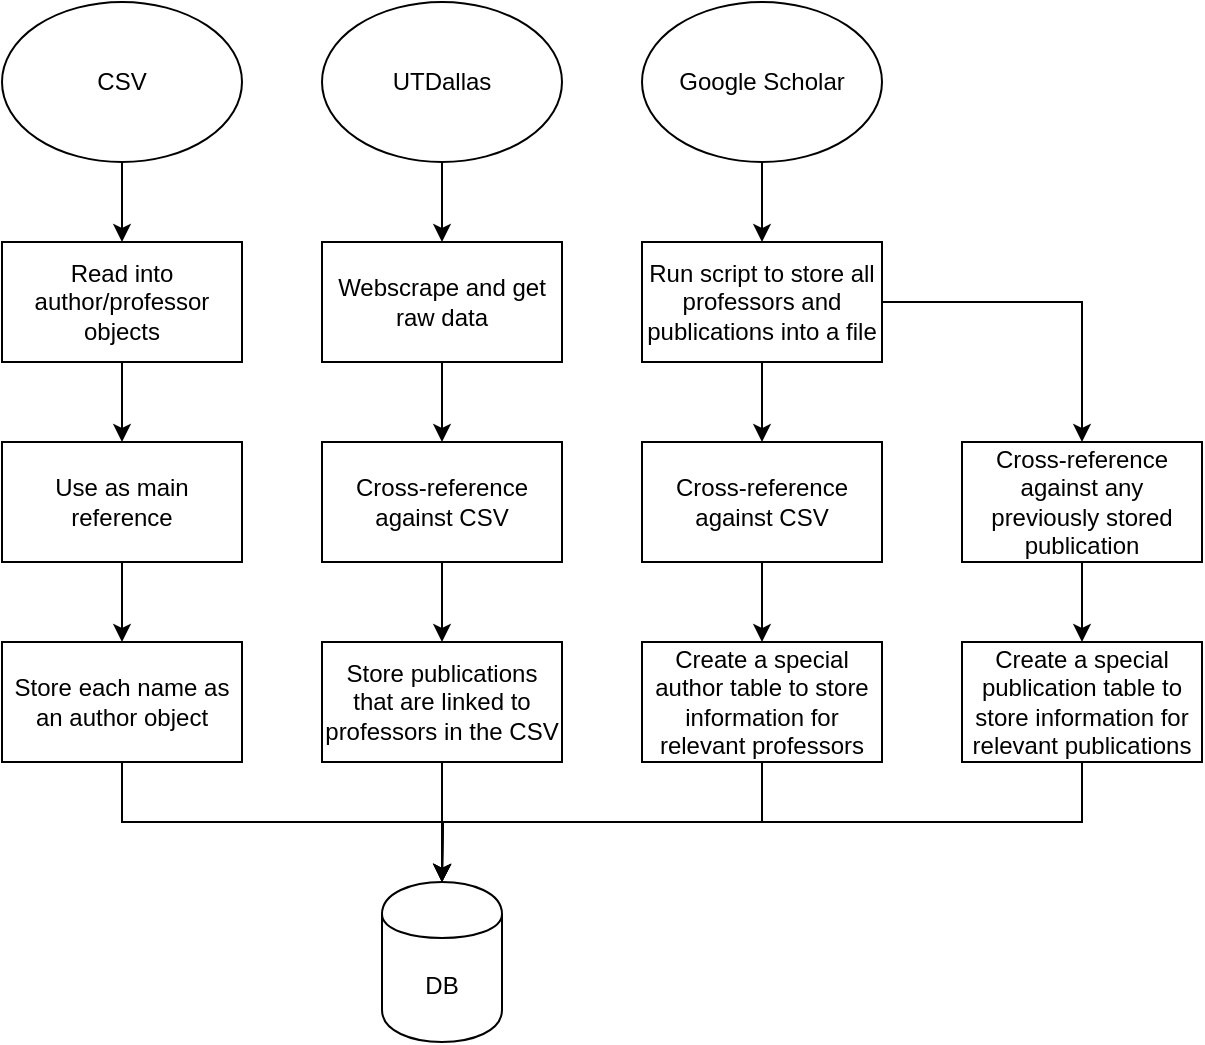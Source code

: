 <mxfile version="10.8.4" type="device"><diagram id="y7Gw1xGwuDiBALNotdx7" name="Page-1"><mxGraphModel dx="1394" dy="747" grid="1" gridSize="10" guides="1" tooltips="1" connect="1" arrows="1" fold="1" page="1" pageScale="1" pageWidth="850" pageHeight="1100" math="0" shadow="0"><root><mxCell id="0"/><mxCell id="1" parent="0"/><mxCell id="DSyhLZ08pH5_4dMyaGxu-2" value="CSV" style="ellipse;whiteSpace=wrap;html=1;" vertex="1" parent="1"><mxGeometry x="40" y="40" width="120" height="80" as="geometry"/></mxCell><mxCell id="DSyhLZ08pH5_4dMyaGxu-3" value="UTDallas" style="ellipse;whiteSpace=wrap;html=1;" vertex="1" parent="1"><mxGeometry x="200" y="40" width="120" height="80" as="geometry"/></mxCell><mxCell id="DSyhLZ08pH5_4dMyaGxu-27" style="edgeStyle=orthogonalEdgeStyle;rounded=0;orthogonalLoop=1;jettySize=auto;html=1;entryX=0.5;entryY=0;entryDx=0;entryDy=0;" edge="1" parent="1" source="DSyhLZ08pH5_4dMyaGxu-4" target="DSyhLZ08pH5_4dMyaGxu-26"><mxGeometry relative="1" as="geometry"/></mxCell><mxCell id="DSyhLZ08pH5_4dMyaGxu-4" value="Google Scholar" style="ellipse;whiteSpace=wrap;html=1;" vertex="1" parent="1"><mxGeometry x="360" y="40" width="120" height="80" as="geometry"/></mxCell><mxCell id="DSyhLZ08pH5_4dMyaGxu-6" value="" style="endArrow=classic;html=1;exitX=0.5;exitY=1;exitDx=0;exitDy=0;entryX=0.5;entryY=0;entryDx=0;entryDy=0;" edge="1" parent="1" source="DSyhLZ08pH5_4dMyaGxu-2" target="DSyhLZ08pH5_4dMyaGxu-10"><mxGeometry width="50" height="50" relative="1" as="geometry"><mxPoint x="95" y="140" as="sourcePoint"/><mxPoint x="100" y="190" as="targetPoint"/></mxGeometry></mxCell><mxCell id="DSyhLZ08pH5_4dMyaGxu-10" value="&lt;span&gt;Read into author/professor objects&lt;/span&gt;" style="rounded=0;whiteSpace=wrap;html=1;" vertex="1" parent="1"><mxGeometry x="40" y="160" width="120" height="60" as="geometry"/></mxCell><mxCell id="DSyhLZ08pH5_4dMyaGxu-11" value="Use as main reference" style="rounded=0;whiteSpace=wrap;html=1;" vertex="1" parent="1"><mxGeometry x="40" y="260" width="120" height="60" as="geometry"/></mxCell><mxCell id="DSyhLZ08pH5_4dMyaGxu-12" value="" style="endArrow=classic;html=1;exitX=0.5;exitY=1;exitDx=0;exitDy=0;entryX=0.5;entryY=0;entryDx=0;entryDy=0;" edge="1" parent="1" source="DSyhLZ08pH5_4dMyaGxu-10" target="DSyhLZ08pH5_4dMyaGxu-11"><mxGeometry width="50" height="50" relative="1" as="geometry"><mxPoint x="40" y="450" as="sourcePoint"/><mxPoint x="90" y="400" as="targetPoint"/></mxGeometry></mxCell><mxCell id="DSyhLZ08pH5_4dMyaGxu-13" value="Cross-reference against CSV" style="rounded=0;whiteSpace=wrap;html=1;" vertex="1" parent="1"><mxGeometry x="200" y="260" width="120" height="60" as="geometry"/></mxCell><mxCell id="DSyhLZ08pH5_4dMyaGxu-14" value="" style="endArrow=classic;html=1;exitX=0.5;exitY=1;exitDx=0;exitDy=0;entryX=0.5;entryY=0;entryDx=0;entryDy=0;" edge="1" parent="1" source="DSyhLZ08pH5_4dMyaGxu-3" target="DSyhLZ08pH5_4dMyaGxu-15"><mxGeometry width="50" height="50" relative="1" as="geometry"><mxPoint x="40" y="450" as="sourcePoint"/><mxPoint x="260" y="200" as="targetPoint"/></mxGeometry></mxCell><mxCell id="DSyhLZ08pH5_4dMyaGxu-15" value="&lt;span&gt;Webscrape and get raw data&lt;/span&gt;" style="rounded=0;whiteSpace=wrap;html=1;" vertex="1" parent="1"><mxGeometry x="200" y="160" width="120" height="60" as="geometry"/></mxCell><mxCell id="DSyhLZ08pH5_4dMyaGxu-18" value="" style="endArrow=classic;html=1;exitX=0.5;exitY=1;exitDx=0;exitDy=0;entryX=0.5;entryY=0;entryDx=0;entryDy=0;" edge="1" parent="1" source="DSyhLZ08pH5_4dMyaGxu-15" target="DSyhLZ08pH5_4dMyaGxu-13"><mxGeometry width="50" height="50" relative="1" as="geometry"><mxPoint x="110" y="270" as="sourcePoint"/><mxPoint x="110" y="330" as="targetPoint"/></mxGeometry></mxCell><mxCell id="DSyhLZ08pH5_4dMyaGxu-38" style="edgeStyle=orthogonalEdgeStyle;rounded=0;orthogonalLoop=1;jettySize=auto;html=1;exitX=0.5;exitY=1;exitDx=0;exitDy=0;" edge="1" parent="1" source="DSyhLZ08pH5_4dMyaGxu-19"><mxGeometry relative="1" as="geometry"><mxPoint x="260" y="480" as="targetPoint"/></mxGeometry></mxCell><mxCell id="DSyhLZ08pH5_4dMyaGxu-19" value="Store publications that are linked to professors in the CSV" style="rounded=0;whiteSpace=wrap;html=1;" vertex="1" parent="1"><mxGeometry x="200" y="360" width="120" height="60" as="geometry"/></mxCell><mxCell id="DSyhLZ08pH5_4dMyaGxu-20" value="" style="endArrow=classic;html=1;exitX=0.5;exitY=1;exitDx=0;exitDy=0;entryX=0.5;entryY=0;entryDx=0;entryDy=0;" edge="1" parent="1" source="DSyhLZ08pH5_4dMyaGxu-13" target="DSyhLZ08pH5_4dMyaGxu-19"><mxGeometry width="50" height="50" relative="1" as="geometry"><mxPoint x="270" y="270" as="sourcePoint"/><mxPoint x="270" y="330" as="targetPoint"/></mxGeometry></mxCell><mxCell id="DSyhLZ08pH5_4dMyaGxu-37" style="edgeStyle=orthogonalEdgeStyle;rounded=0;orthogonalLoop=1;jettySize=auto;html=1;exitX=0.5;exitY=1;exitDx=0;exitDy=0;entryX=0.5;entryY=0;entryDx=0;entryDy=0;" edge="1" parent="1" source="DSyhLZ08pH5_4dMyaGxu-21" target="DSyhLZ08pH5_4dMyaGxu-36"><mxGeometry relative="1" as="geometry"/></mxCell><mxCell id="DSyhLZ08pH5_4dMyaGxu-21" value="Store each name as an author object&lt;br&gt;" style="rounded=0;whiteSpace=wrap;html=1;" vertex="1" parent="1"><mxGeometry x="40" y="360" width="120" height="60" as="geometry"/></mxCell><mxCell id="DSyhLZ08pH5_4dMyaGxu-22" value="" style="endArrow=classic;html=1;exitX=0.5;exitY=1;exitDx=0;exitDy=0;entryX=0.5;entryY=0;entryDx=0;entryDy=0;" edge="1" parent="1" source="DSyhLZ08pH5_4dMyaGxu-11" target="DSyhLZ08pH5_4dMyaGxu-21"><mxGeometry width="50" height="50" relative="1" as="geometry"><mxPoint x="270" y="330" as="sourcePoint"/><mxPoint x="270" y="370" as="targetPoint"/></mxGeometry></mxCell><mxCell id="DSyhLZ08pH5_4dMyaGxu-30" style="edgeStyle=orthogonalEdgeStyle;rounded=0;orthogonalLoop=1;jettySize=auto;html=1;exitX=0.5;exitY=1;exitDx=0;exitDy=0;entryX=0.5;entryY=0;entryDx=0;entryDy=0;" edge="1" parent="1" source="DSyhLZ08pH5_4dMyaGxu-26" target="DSyhLZ08pH5_4dMyaGxu-28"><mxGeometry relative="1" as="geometry"/></mxCell><mxCell id="DSyhLZ08pH5_4dMyaGxu-31" style="edgeStyle=orthogonalEdgeStyle;rounded=0;orthogonalLoop=1;jettySize=auto;html=1;entryX=0.5;entryY=0;entryDx=0;entryDy=0;" edge="1" parent="1" source="DSyhLZ08pH5_4dMyaGxu-26" target="DSyhLZ08pH5_4dMyaGxu-29"><mxGeometry relative="1" as="geometry"/></mxCell><mxCell id="DSyhLZ08pH5_4dMyaGxu-26" value="Run script to store all professors and publications into a file" style="rounded=0;whiteSpace=wrap;html=1;" vertex="1" parent="1"><mxGeometry x="360" y="160" width="120" height="60" as="geometry"/></mxCell><mxCell id="DSyhLZ08pH5_4dMyaGxu-34" style="edgeStyle=orthogonalEdgeStyle;rounded=0;orthogonalLoop=1;jettySize=auto;html=1;entryX=0.5;entryY=0;entryDx=0;entryDy=0;" edge="1" parent="1" source="DSyhLZ08pH5_4dMyaGxu-28" target="DSyhLZ08pH5_4dMyaGxu-32"><mxGeometry relative="1" as="geometry"/></mxCell><mxCell id="DSyhLZ08pH5_4dMyaGxu-28" value="Cross-reference against CSV" style="rounded=0;whiteSpace=wrap;html=1;" vertex="1" parent="1"><mxGeometry x="360" y="260" width="120" height="60" as="geometry"/></mxCell><mxCell id="DSyhLZ08pH5_4dMyaGxu-35" style="edgeStyle=orthogonalEdgeStyle;rounded=0;orthogonalLoop=1;jettySize=auto;html=1;entryX=0.5;entryY=0;entryDx=0;entryDy=0;" edge="1" parent="1" source="DSyhLZ08pH5_4dMyaGxu-29" target="DSyhLZ08pH5_4dMyaGxu-33"><mxGeometry relative="1" as="geometry"/></mxCell><mxCell id="DSyhLZ08pH5_4dMyaGxu-29" value="Cross-reference against any previously stored publication" style="rounded=0;whiteSpace=wrap;html=1;" vertex="1" parent="1"><mxGeometry x="520" y="260" width="120" height="60" as="geometry"/></mxCell><mxCell id="DSyhLZ08pH5_4dMyaGxu-39" style="edgeStyle=orthogonalEdgeStyle;rounded=0;orthogonalLoop=1;jettySize=auto;html=1;exitX=0.5;exitY=1;exitDx=0;exitDy=0;" edge="1" parent="1" source="DSyhLZ08pH5_4dMyaGxu-32"><mxGeometry relative="1" as="geometry"><mxPoint x="260" y="480" as="targetPoint"/></mxGeometry></mxCell><mxCell id="DSyhLZ08pH5_4dMyaGxu-32" value="Create a special author table to store information for relevant professors" style="rounded=0;whiteSpace=wrap;html=1;" vertex="1" parent="1"><mxGeometry x="360" y="360" width="120" height="60" as="geometry"/></mxCell><mxCell id="DSyhLZ08pH5_4dMyaGxu-40" style="edgeStyle=orthogonalEdgeStyle;rounded=0;orthogonalLoop=1;jettySize=auto;html=1;exitX=0.5;exitY=1;exitDx=0;exitDy=0;" edge="1" parent="1" source="DSyhLZ08pH5_4dMyaGxu-33"><mxGeometry relative="1" as="geometry"><mxPoint x="260" y="480" as="targetPoint"/></mxGeometry></mxCell><mxCell id="DSyhLZ08pH5_4dMyaGxu-33" value="Create a special publication table to store information for relevant publications" style="rounded=0;whiteSpace=wrap;html=1;" vertex="1" parent="1"><mxGeometry x="520" y="360" width="120" height="60" as="geometry"/></mxCell><mxCell id="DSyhLZ08pH5_4dMyaGxu-36" value="DB&lt;br&gt;" style="shape=cylinder;whiteSpace=wrap;html=1;boundedLbl=1;backgroundOutline=1;" vertex="1" parent="1"><mxGeometry x="230" y="480" width="60" height="80" as="geometry"/></mxCell></root></mxGraphModel></diagram></mxfile>